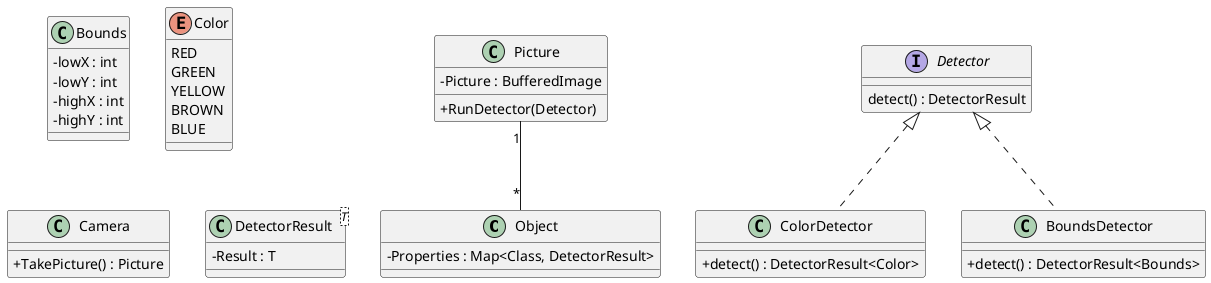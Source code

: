 @startuml

skinparam {
    classAttributeIconSize 0
    'shadowing false
    'handwritten true
    'monospace reverse
}

class Object {
    - Properties : Map<Class, DetectorResult>
}

class Bounds {
    - lowX : int
    - lowY : int
    - highX : int
    - highY : int
}

enum Color {
    RED
    GREEN
    YELLOW
    BROWN
    BLUE
}

class Picture {
    - Picture : BufferedImage
    + RunDetector(Detector)
}

class Camera {
    + TakePicture() : Picture
}

interface Detector {
    detect() : DetectorResult
}

'class MMDetector implements Detector {
'    + detect() : DetectorResult<MM>
'}

class ColorDetector implements Detector {
    + detect() : DetectorResult<Color>
}

class BoundsDetector implements Detector {
    + detect() : DetectorResult<Bounds>
}

class DetectorResult<T> {
    - Result : T
}


'Picture --* Camera


'Picture "1" -- "*" Detector
Picture "1" -- "*" Object

'Object "1" --* Bounds
'Object "1" --* Color

@enduml